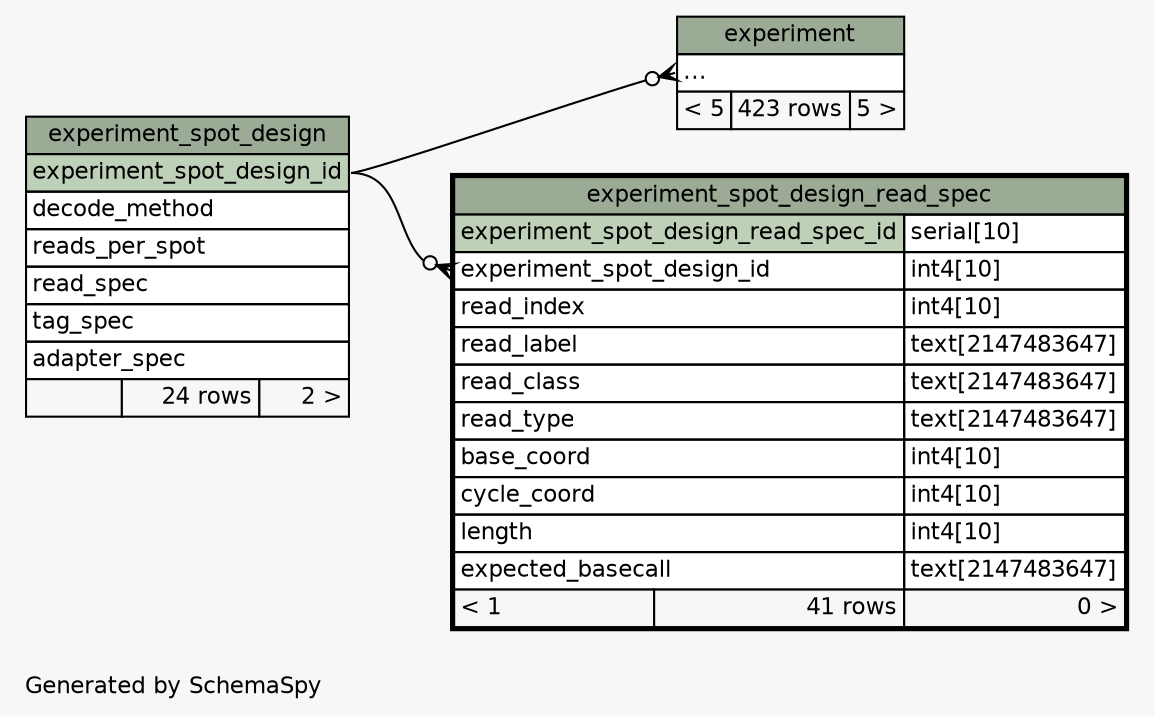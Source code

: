 // dot 2.26.3 on Linux 3.5.0-47-generic
// SchemaSpy rev 590
digraph "twoDegreesRelationshipsDiagram" {
  graph [
    rankdir="RL"
    bgcolor="#f7f7f7"
    label="\nGenerated by SchemaSpy"
    labeljust="l"
    nodesep="0.18"
    ranksep="0.46"
    fontname="Helvetica"
    fontsize="11"
  ];
  node [
    fontname="Helvetica"
    fontsize="11"
    shape="plaintext"
  ];
  edge [
    arrowsize="0.8"
  ];
  "experiment":"elipses":w -> "experiment_spot_design":"experiment_spot_design_id":e [arrowhead=none dir=back arrowtail=crowodot];
  "experiment_spot_design_read_spec":"experiment_spot_design_id":w -> "experiment_spot_design":"experiment_spot_design_id":e [arrowhead=none dir=back arrowtail=crowodot];
  "experiment" [
    label=<
    <TABLE BORDER="0" CELLBORDER="1" CELLSPACING="0" BGCOLOR="#ffffff">
      <TR><TD COLSPAN="3" BGCOLOR="#9bab96" ALIGN="CENTER">experiment</TD></TR>
      <TR><TD PORT="elipses" COLSPAN="3" ALIGN="LEFT">...</TD></TR>
      <TR><TD ALIGN="LEFT" BGCOLOR="#f7f7f7">&lt; 5</TD><TD ALIGN="RIGHT" BGCOLOR="#f7f7f7">423 rows</TD><TD ALIGN="RIGHT" BGCOLOR="#f7f7f7">5 &gt;</TD></TR>
    </TABLE>>
    URL="experiment.html"
    tooltip="experiment"
  ];
  "experiment_spot_design" [
    label=<
    <TABLE BORDER="0" CELLBORDER="1" CELLSPACING="0" BGCOLOR="#ffffff">
      <TR><TD COLSPAN="3" BGCOLOR="#9bab96" ALIGN="CENTER">experiment_spot_design</TD></TR>
      <TR><TD PORT="experiment_spot_design_id" COLSPAN="3" BGCOLOR="#bed1b8" ALIGN="LEFT">experiment_spot_design_id</TD></TR>
      <TR><TD PORT="decode_method" COLSPAN="3" ALIGN="LEFT">decode_method</TD></TR>
      <TR><TD PORT="reads_per_spot" COLSPAN="3" ALIGN="LEFT">reads_per_spot</TD></TR>
      <TR><TD PORT="read_spec" COLSPAN="3" ALIGN="LEFT">read_spec</TD></TR>
      <TR><TD PORT="tag_spec" COLSPAN="3" ALIGN="LEFT">tag_spec</TD></TR>
      <TR><TD PORT="adapter_spec" COLSPAN="3" ALIGN="LEFT">adapter_spec</TD></TR>
      <TR><TD ALIGN="LEFT" BGCOLOR="#f7f7f7">  </TD><TD ALIGN="RIGHT" BGCOLOR="#f7f7f7">24 rows</TD><TD ALIGN="RIGHT" BGCOLOR="#f7f7f7">2 &gt;</TD></TR>
    </TABLE>>
    URL="experiment_spot_design.html"
    tooltip="experiment_spot_design"
  ];
  "experiment_spot_design_read_spec" [
    label=<
    <TABLE BORDER="2" CELLBORDER="1" CELLSPACING="0" BGCOLOR="#ffffff">
      <TR><TD COLSPAN="3" BGCOLOR="#9bab96" ALIGN="CENTER">experiment_spot_design_read_spec</TD></TR>
      <TR><TD PORT="experiment_spot_design_read_spec_id" COLSPAN="2" BGCOLOR="#bed1b8" ALIGN="LEFT">experiment_spot_design_read_spec_id</TD><TD PORT="experiment_spot_design_read_spec_id.type" ALIGN="LEFT">serial[10]</TD></TR>
      <TR><TD PORT="experiment_spot_design_id" COLSPAN="2" ALIGN="LEFT">experiment_spot_design_id</TD><TD PORT="experiment_spot_design_id.type" ALIGN="LEFT">int4[10]</TD></TR>
      <TR><TD PORT="read_index" COLSPAN="2" ALIGN="LEFT">read_index</TD><TD PORT="read_index.type" ALIGN="LEFT">int4[10]</TD></TR>
      <TR><TD PORT="read_label" COLSPAN="2" ALIGN="LEFT">read_label</TD><TD PORT="read_label.type" ALIGN="LEFT">text[2147483647]</TD></TR>
      <TR><TD PORT="read_class" COLSPAN="2" ALIGN="LEFT">read_class</TD><TD PORT="read_class.type" ALIGN="LEFT">text[2147483647]</TD></TR>
      <TR><TD PORT="read_type" COLSPAN="2" ALIGN="LEFT">read_type</TD><TD PORT="read_type.type" ALIGN="LEFT">text[2147483647]</TD></TR>
      <TR><TD PORT="base_coord" COLSPAN="2" ALIGN="LEFT">base_coord</TD><TD PORT="base_coord.type" ALIGN="LEFT">int4[10]</TD></TR>
      <TR><TD PORT="cycle_coord" COLSPAN="2" ALIGN="LEFT">cycle_coord</TD><TD PORT="cycle_coord.type" ALIGN="LEFT">int4[10]</TD></TR>
      <TR><TD PORT="length" COLSPAN="2" ALIGN="LEFT">length</TD><TD PORT="length.type" ALIGN="LEFT">int4[10]</TD></TR>
      <TR><TD PORT="expected_basecall" COLSPAN="2" ALIGN="LEFT">expected_basecall</TD><TD PORT="expected_basecall.type" ALIGN="LEFT">text[2147483647]</TD></TR>
      <TR><TD ALIGN="LEFT" BGCOLOR="#f7f7f7">&lt; 1</TD><TD ALIGN="RIGHT" BGCOLOR="#f7f7f7">41 rows</TD><TD ALIGN="RIGHT" BGCOLOR="#f7f7f7">0 &gt;</TD></TR>
    </TABLE>>
    URL="experiment_spot_design_read_spec.html"
    tooltip="experiment_spot_design_read_spec"
  ];
}
